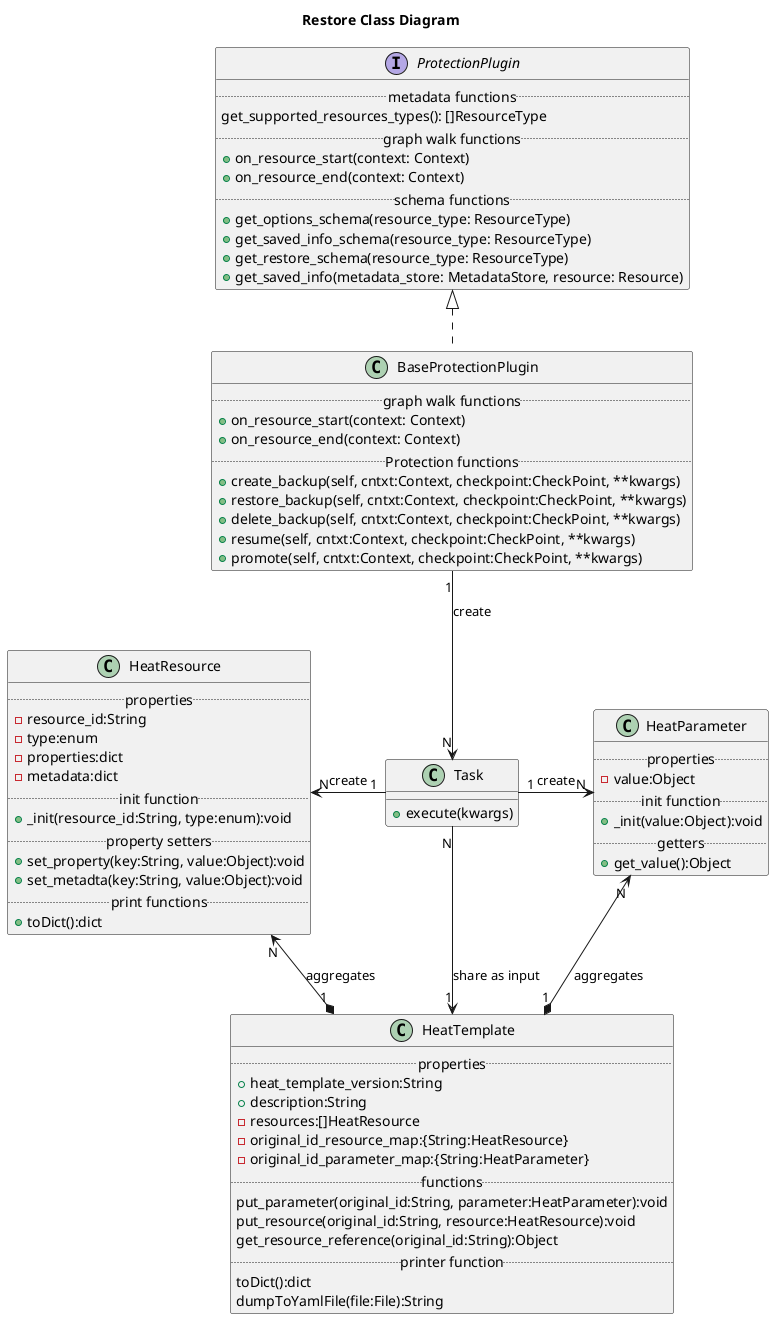 @startuml

title Restore Class Diagram

interface ProtectionPlugin {
    ..metadata functions..
    get_supported_resources_types(): []ResourceType
    ..graph walk functions..
    +on_resource_start(context: Context)
    +on_resource_end(context: Context)
    ..schema functions..
    +get_options_schema(resource_type: ResourceType)
    +get_saved_info_schema(resource_type: ResourceType)
    +get_restore_schema(resource_type: ResourceType)
    +get_saved_info(metadata_store: MetadataStore, resource: Resource)
}

class BaseProtectionPlugin implements ProtectionPlugin {
  ..graph walk functions..
  +on_resource_start(context: Context)
  +on_resource_end(context: Context)
  ..Protection functions..
  +create_backup(self, cntxt:Context, checkpoint:CheckPoint, **kwargs)
  +restore_backup(self, cntxt:Context, checkpoint:CheckPoint, **kwargs)
  +delete_backup(self, cntxt:Context, checkpoint:CheckPoint, **kwargs)
  +resume(self, cntxt:Context, checkpoint:CheckPoint, **kwargs)
  +promote(self, cntxt:Context, checkpoint:CheckPoint, **kwargs)
}

class HeatResource {
  ..properties ..
  -resource_id:String
  -type:enum
  -properties:dict
  -metadata:dict
  ..init function..
  +_init(resource_id:String, type:enum):void
  ..property setters..
  +set_property(key:String, value:Object):void
  +set_metadta(key:String, value:Object):void
  ..print functions..
  +toDict():dict
}

class HeatParameter {
  ..properties..
  -value:Object
  ..init function..
  +_init(value:Object):void
  ..getters..
  +get_value():Object
}

class HeatTemplate {
  ..properties..
  +heat_template_version:String
  +description:String
  -resources:[]HeatResource
  -original_id_resource_map:{String:HeatResource}
  -original_id_parameter_map:{String:HeatParameter}
  ..functions..
  put_parameter(original_id:String, parameter:HeatParameter):void
  put_resource(original_id:String, resource:HeatResource):void
  get_resource_reference(original_id:String):Object
  ..printer function..
  toDict():dict
  dumpToYamlFile(file:File):String
}

class Task {
+execute(kwargs)
}

Task "N" -down-> "1" HeatTemplate: share as input

Task "1"-left-> "N" HeatResource: create

Task "1" -right-> "N" HeatParameter: create

HeatTemplate "1" *-up-> "N" HeatResource: aggregates

HeatTemplate "1" *-up-> "N" HeatParameter: aggregates

BaseProtectionPlugin "1" --> "N" Task: create
@enduml